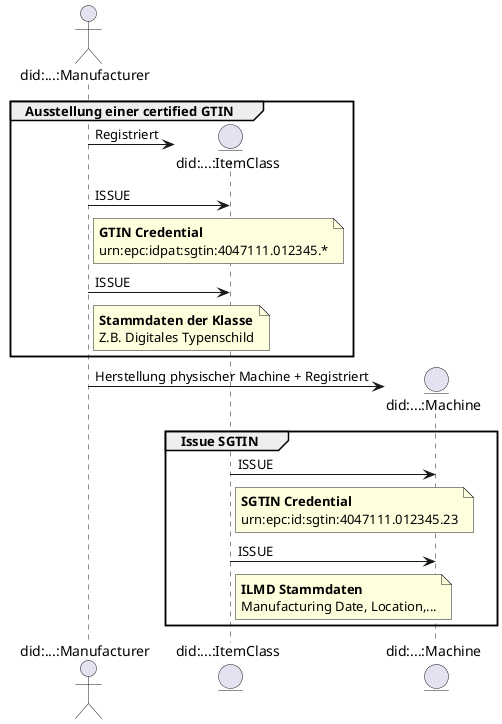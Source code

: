 @startuml
skinparam responseMessageBelowArrow true


actor "did:...:Manufacturer" as Manufacturer
entity "did:...:ItemClass" as gtin
entity "did:...:Machine" as Machine


group Ausstellung einer certified GTIN
    Manufacturer -> gtin ** : Registriert
    Manufacturer -> gtin : ISSUE
    note right of Manufacturer
        <b>GTIN Credential</b>
        urn:epc:idpat:sgtin:4047111.012345.*
    end note

    Manufacturer -> gtin : ISSUE

    note right of Manufacturer
        <b>Stammdaten der Klasse</b>
        Z.B. Digitales Typenschild
    end note

end

Manufacturer -> Machine ** : Herstellung physischer Machine + Registriert


group Issue SGTIN
    gtin -> Machine : ISSUE
    note right of gtin
        <b>SGTIN Credential</b>
        urn:epc:id:sgtin:4047111.012345.23
    end note

    gtin -> Machine : ISSUE
    note right of gtin
        <b>ILMD Stammdaten</b>
        Manufacturing Date, Location,...
    end note
end



@enduml
